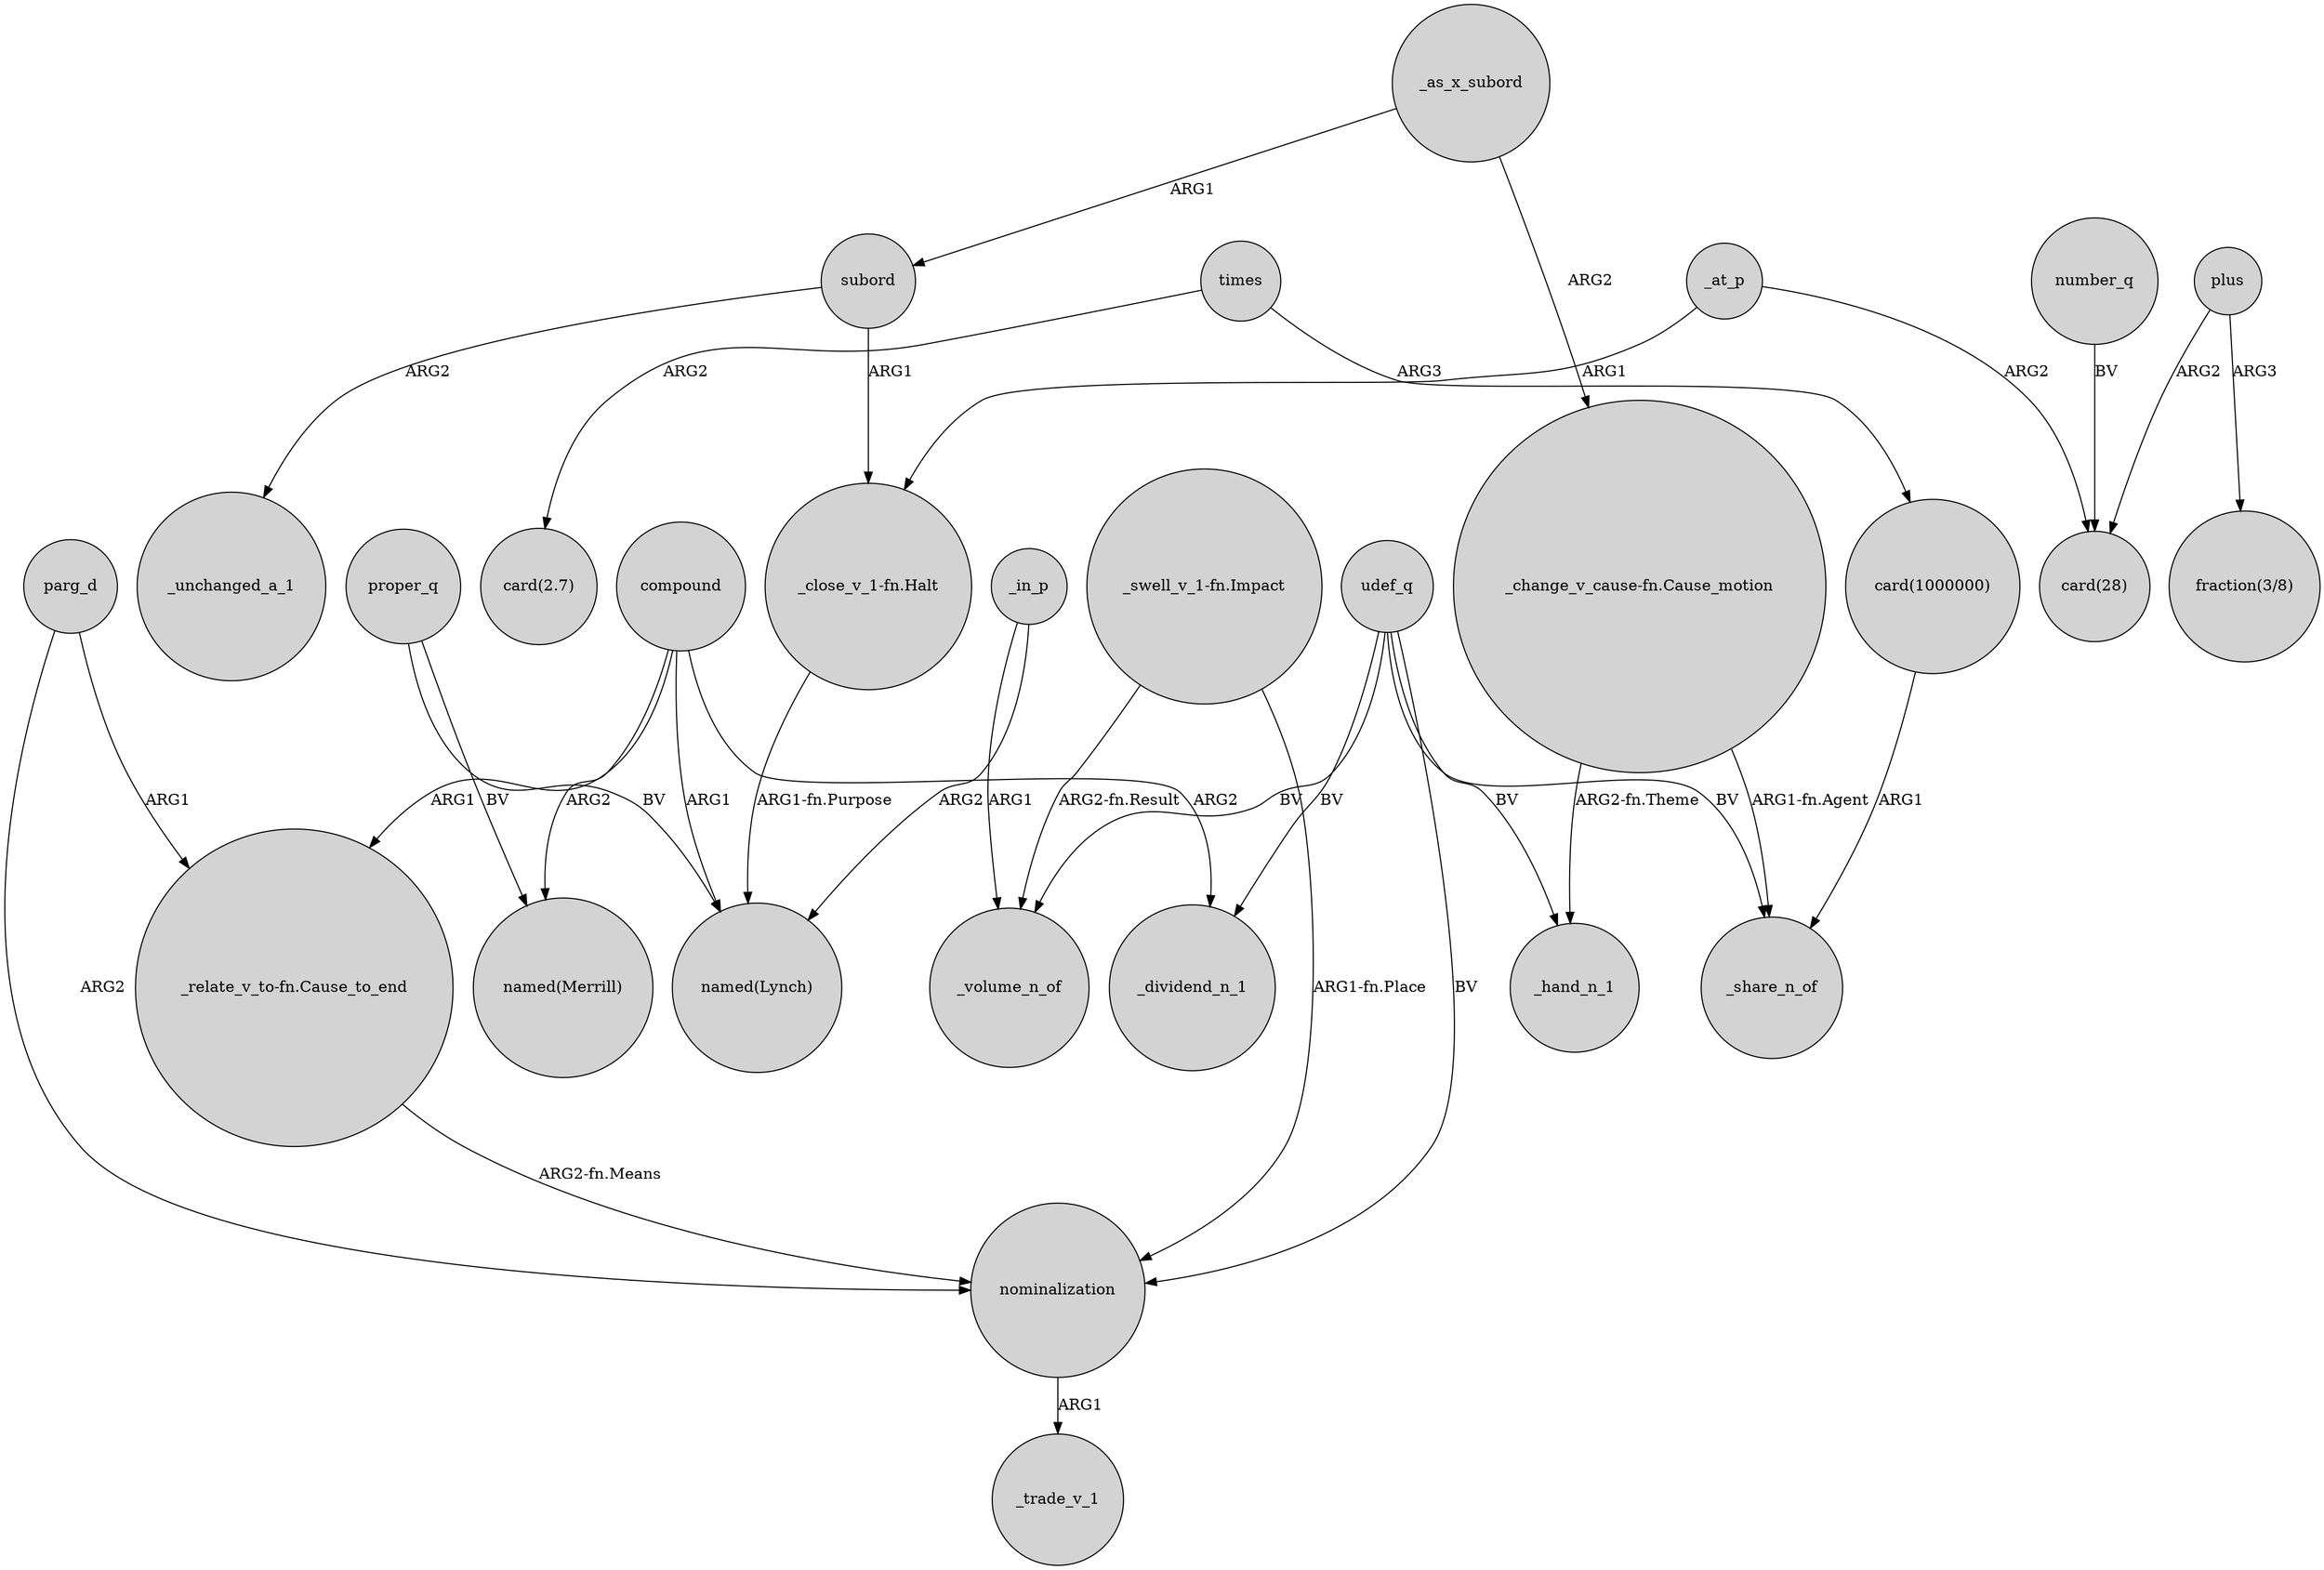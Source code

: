 digraph {
	node [shape=circle style=filled]
	"_close_v_1-fn.Halt" -> "named(Lynch)" [label="ARG1-fn.Purpose"]
	udef_q -> _dividend_n_1 [label=BV]
	udef_q -> _hand_n_1 [label=BV]
	"_relate_v_to-fn.Cause_to_end" -> nominalization [label="ARG2-fn.Means"]
	proper_q -> "named(Merrill)" [label=BV]
	compound -> "_relate_v_to-fn.Cause_to_end" [label=ARG1]
	subord -> _unchanged_a_1 [label=ARG2]
	times -> "card(2.7)" [label=ARG2]
	plus -> "card(28)" [label=ARG2]
	number_q -> "card(28)" [label=BV]
	_as_x_subord -> "_change_v_cause-fn.Cause_motion" [label=ARG2]
	udef_q -> nominalization [label=BV]
	subord -> "_close_v_1-fn.Halt" [label=ARG1]
	times -> "card(1000000)" [label=ARG3]
	udef_q -> _volume_n_of [label=BV]
	_as_x_subord -> subord [label=ARG1]
	"_change_v_cause-fn.Cause_motion" -> _hand_n_1 [label="ARG2-fn.Theme"]
	_in_p -> "named(Lynch)" [label=ARG2]
	"_change_v_cause-fn.Cause_motion" -> _share_n_of [label="ARG1-fn.Agent"]
	parg_d -> "_relate_v_to-fn.Cause_to_end" [label=ARG1]
	_in_p -> _volume_n_of [label=ARG1]
	udef_q -> _share_n_of [label=BV]
	_at_p -> "_close_v_1-fn.Halt" [label=ARG1]
	"_swell_v_1-fn.Impact" -> nominalization [label="ARG1-fn.Place"]
	plus -> "fraction(3/8)" [label=ARG3]
	"_swell_v_1-fn.Impact" -> _volume_n_of [label="ARG2-fn.Result"]
	proper_q -> "named(Lynch)" [label=BV]
	"card(1000000)" -> _share_n_of [label=ARG1]
	compound -> "named(Lynch)" [label=ARG1]
	_at_p -> "card(28)" [label=ARG2]
	compound -> "named(Merrill)" [label=ARG2]
	nominalization -> _trade_v_1 [label=ARG1]
	compound -> _dividend_n_1 [label=ARG2]
	parg_d -> nominalization [label=ARG2]
}
